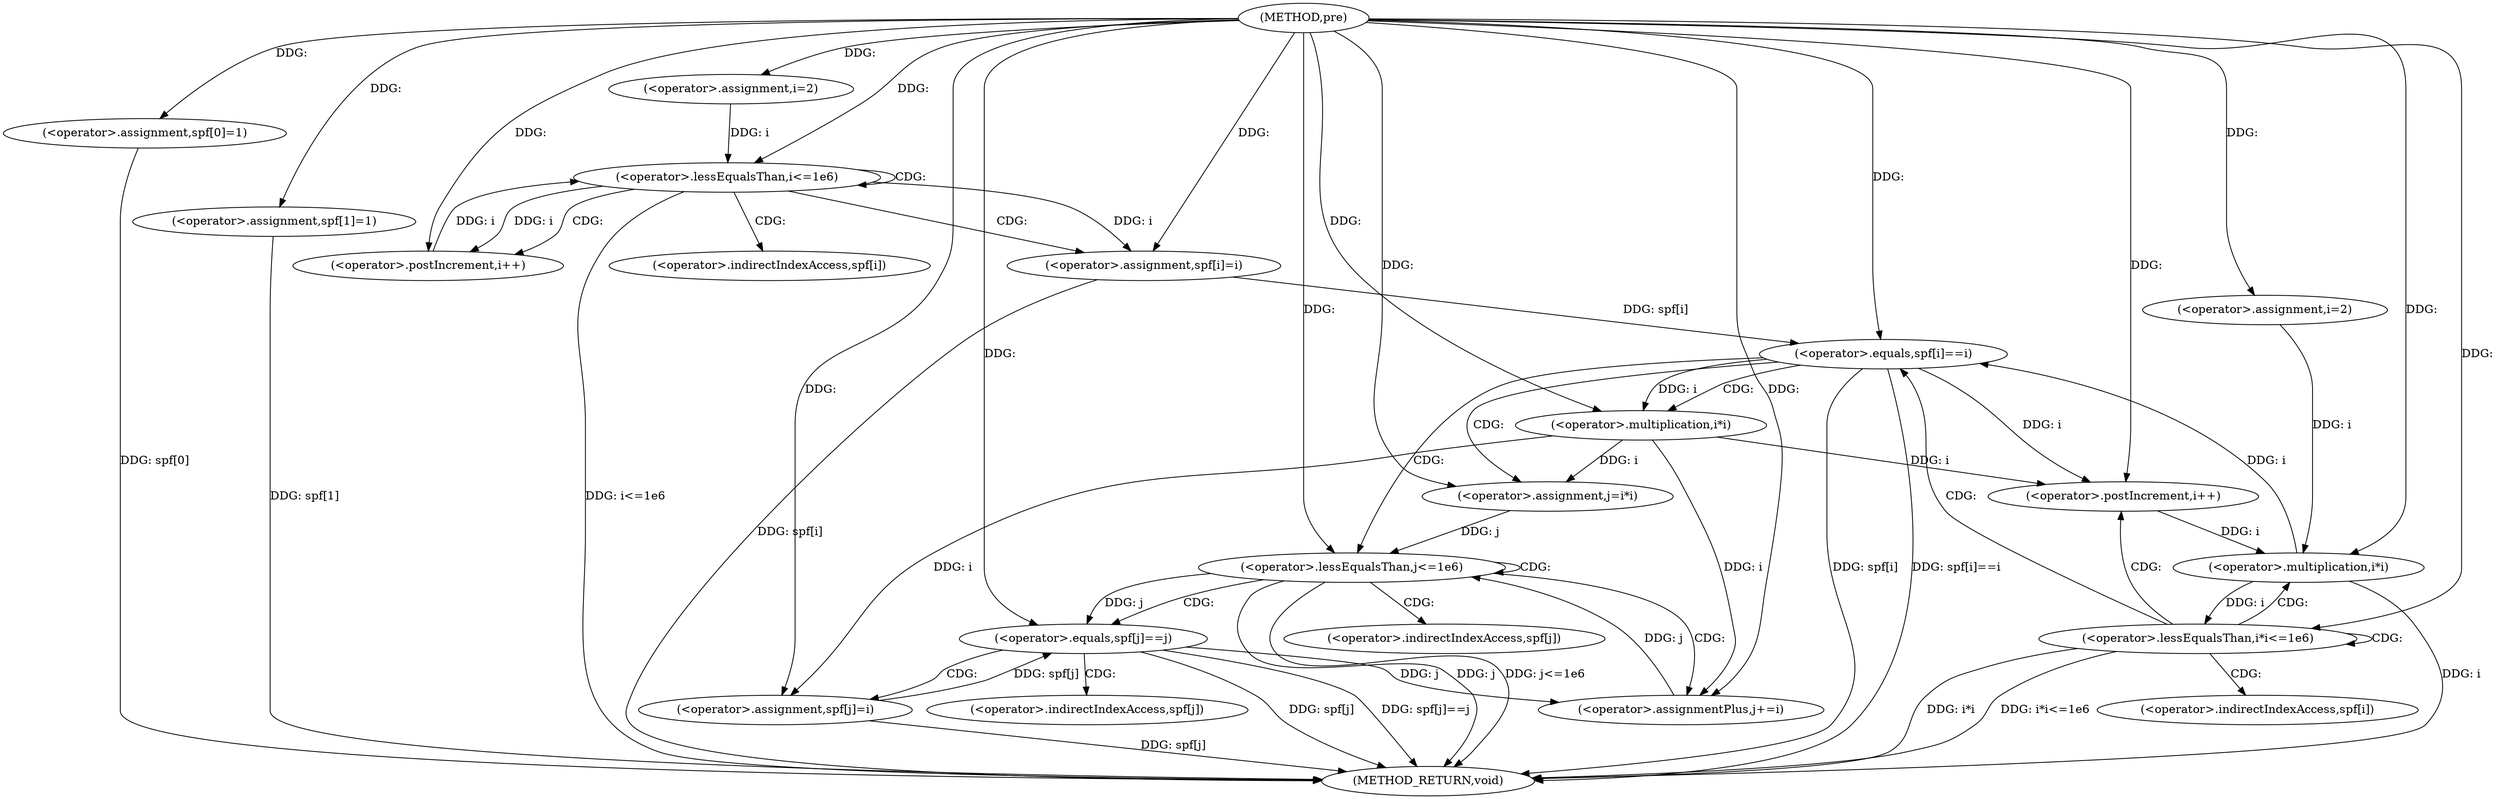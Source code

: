digraph "pre" {  
"1000101" [label = "(METHOD,pre)" ]
"1000175" [label = "(METHOD_RETURN,void)" ]
"1000103" [label = "(<operator>.assignment,spf[0]=1)" ]
"1000108" [label = "(<operator>.assignment,spf[1]=1)" ]
"1000115" [label = "(<operator>.assignment,i=2)" ]
"1000118" [label = "(<operator>.lessEqualsThan,i<=1e6)" ]
"1000121" [label = "(<operator>.postIncrement,i++)" ]
"1000131" [label = "(<operator>.assignment,i=2)" ]
"1000134" [label = "(<operator>.lessEqualsThan,i*i<=1e6)" ]
"1000139" [label = "(<operator>.postIncrement,i++)" ]
"1000124" [label = "(<operator>.assignment,spf[i]=i)" ]
"1000135" [label = "(<operator>.multiplication,i*i)" ]
"1000143" [label = "(<operator>.equals,spf[i]==i)" ]
"1000151" [label = "(<operator>.assignment,j=i*i)" ]
"1000156" [label = "(<operator>.lessEqualsThan,j<=1e6)" ]
"1000159" [label = "(<operator>.assignmentPlus,j+=i)" ]
"1000153" [label = "(<operator>.multiplication,i*i)" ]
"1000164" [label = "(<operator>.equals,spf[j]==j)" ]
"1000170" [label = "(<operator>.assignment,spf[j]=i)" ]
"1000125" [label = "(<operator>.indirectIndexAccess,spf[i])" ]
"1000144" [label = "(<operator>.indirectIndexAccess,spf[i])" ]
"1000165" [label = "(<operator>.indirectIndexAccess,spf[j])" ]
"1000171" [label = "(<operator>.indirectIndexAccess,spf[j])" ]
  "1000103" -> "1000175"  [ label = "DDG: spf[0]"] 
  "1000108" -> "1000175"  [ label = "DDG: spf[1]"] 
  "1000118" -> "1000175"  [ label = "DDG: i<=1e6"] 
  "1000135" -> "1000175"  [ label = "DDG: i"] 
  "1000134" -> "1000175"  [ label = "DDG: i*i"] 
  "1000134" -> "1000175"  [ label = "DDG: i*i<=1e6"] 
  "1000143" -> "1000175"  [ label = "DDG: spf[i]"] 
  "1000143" -> "1000175"  [ label = "DDG: spf[i]==i"] 
  "1000156" -> "1000175"  [ label = "DDG: j"] 
  "1000156" -> "1000175"  [ label = "DDG: j<=1e6"] 
  "1000164" -> "1000175"  [ label = "DDG: spf[j]"] 
  "1000164" -> "1000175"  [ label = "DDG: spf[j]==j"] 
  "1000170" -> "1000175"  [ label = "DDG: spf[j]"] 
  "1000124" -> "1000175"  [ label = "DDG: spf[i]"] 
  "1000101" -> "1000103"  [ label = "DDG: "] 
  "1000101" -> "1000108"  [ label = "DDG: "] 
  "1000101" -> "1000115"  [ label = "DDG: "] 
  "1000101" -> "1000131"  [ label = "DDG: "] 
  "1000115" -> "1000118"  [ label = "DDG: i"] 
  "1000121" -> "1000118"  [ label = "DDG: i"] 
  "1000101" -> "1000118"  [ label = "DDG: "] 
  "1000101" -> "1000121"  [ label = "DDG: "] 
  "1000118" -> "1000121"  [ label = "DDG: i"] 
  "1000118" -> "1000124"  [ label = "DDG: i"] 
  "1000101" -> "1000124"  [ label = "DDG: "] 
  "1000135" -> "1000134"  [ label = "DDG: i"] 
  "1000101" -> "1000134"  [ label = "DDG: "] 
  "1000143" -> "1000139"  [ label = "DDG: i"] 
  "1000153" -> "1000139"  [ label = "DDG: i"] 
  "1000101" -> "1000139"  [ label = "DDG: "] 
  "1000131" -> "1000135"  [ label = "DDG: i"] 
  "1000139" -> "1000135"  [ label = "DDG: i"] 
  "1000101" -> "1000135"  [ label = "DDG: "] 
  "1000124" -> "1000143"  [ label = "DDG: spf[i]"] 
  "1000135" -> "1000143"  [ label = "DDG: i"] 
  "1000101" -> "1000143"  [ label = "DDG: "] 
  "1000153" -> "1000151"  [ label = "DDG: i"] 
  "1000153" -> "1000159"  [ label = "DDG: i"] 
  "1000101" -> "1000159"  [ label = "DDG: "] 
  "1000101" -> "1000151"  [ label = "DDG: "] 
  "1000151" -> "1000156"  [ label = "DDG: j"] 
  "1000159" -> "1000156"  [ label = "DDG: j"] 
  "1000101" -> "1000156"  [ label = "DDG: "] 
  "1000164" -> "1000159"  [ label = "DDG: j"] 
  "1000143" -> "1000153"  [ label = "DDG: i"] 
  "1000101" -> "1000153"  [ label = "DDG: "] 
  "1000170" -> "1000164"  [ label = "DDG: spf[j]"] 
  "1000156" -> "1000164"  [ label = "DDG: j"] 
  "1000101" -> "1000164"  [ label = "DDG: "] 
  "1000153" -> "1000170"  [ label = "DDG: i"] 
  "1000101" -> "1000170"  [ label = "DDG: "] 
  "1000118" -> "1000121"  [ label = "CDG: "] 
  "1000118" -> "1000125"  [ label = "CDG: "] 
  "1000118" -> "1000124"  [ label = "CDG: "] 
  "1000118" -> "1000118"  [ label = "CDG: "] 
  "1000134" -> "1000143"  [ label = "CDG: "] 
  "1000134" -> "1000139"  [ label = "CDG: "] 
  "1000134" -> "1000135"  [ label = "CDG: "] 
  "1000134" -> "1000144"  [ label = "CDG: "] 
  "1000134" -> "1000134"  [ label = "CDG: "] 
  "1000143" -> "1000153"  [ label = "CDG: "] 
  "1000143" -> "1000156"  [ label = "CDG: "] 
  "1000143" -> "1000151"  [ label = "CDG: "] 
  "1000156" -> "1000164"  [ label = "CDG: "] 
  "1000156" -> "1000159"  [ label = "CDG: "] 
  "1000156" -> "1000156"  [ label = "CDG: "] 
  "1000156" -> "1000165"  [ label = "CDG: "] 
  "1000164" -> "1000170"  [ label = "CDG: "] 
  "1000164" -> "1000171"  [ label = "CDG: "] 
}
